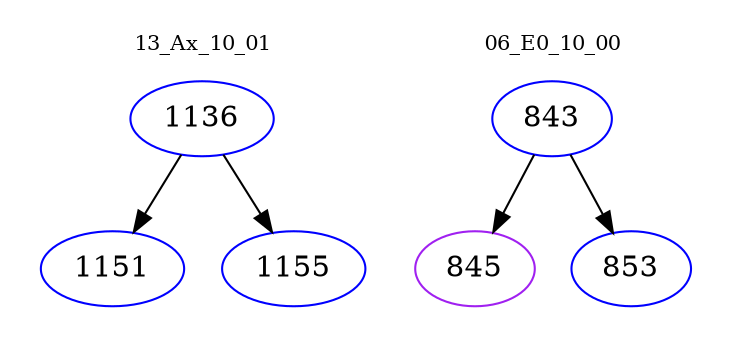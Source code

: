 digraph{
subgraph cluster_0 {
color = white
label = "13_Ax_10_01";
fontsize=10;
T0_1136 [label="1136", color="blue"]
T0_1136 -> T0_1151 [color="black"]
T0_1151 [label="1151", color="blue"]
T0_1136 -> T0_1155 [color="black"]
T0_1155 [label="1155", color="blue"]
}
subgraph cluster_1 {
color = white
label = "06_E0_10_00";
fontsize=10;
T1_843 [label="843", color="blue"]
T1_843 -> T1_845 [color="black"]
T1_845 [label="845", color="purple"]
T1_843 -> T1_853 [color="black"]
T1_853 [label="853", color="blue"]
}
}
